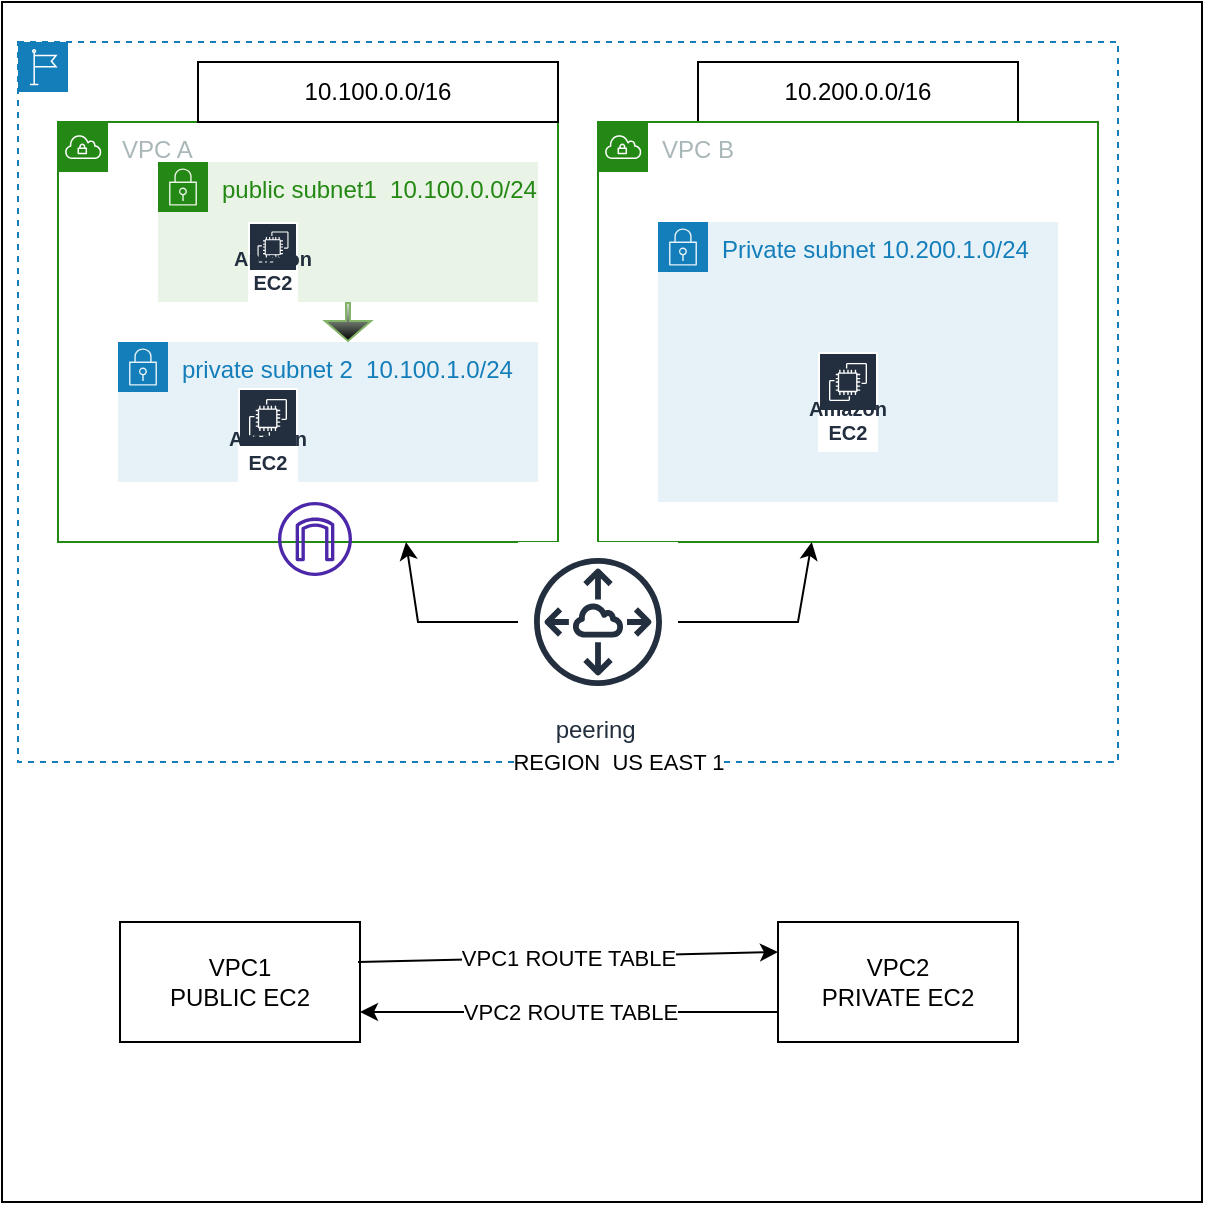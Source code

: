 <mxfile version="20.3.3" type="github">
  <diagram id="CVww0ftJoKCctODffBGG" name="Page-1">
    <mxGraphModel dx="1102" dy="525" grid="1" gridSize="10" guides="1" tooltips="1" connect="1" arrows="1" fold="1" page="1" pageScale="1" pageWidth="850" pageHeight="1100" math="0" shadow="0">
      <root>
        <mxCell id="0" />
        <mxCell id="1" parent="0" />
        <mxCell id="0uQS8K5Ed1sqA80ha8CV-1" value="" style="whiteSpace=wrap;html=1;aspect=fixed;" vertex="1" parent="1">
          <mxGeometry x="112" y="70" width="600" height="600" as="geometry" />
        </mxCell>
        <mxCell id="0uQS8K5Ed1sqA80ha8CV-2" value="" style="points=[[0,0],[0.25,0],[0.5,0],[0.75,0],[1,0],[1,0.25],[1,0.5],[1,0.75],[1,1],[0.75,1],[0.5,1],[0.25,1],[0,1],[0,0.75],[0,0.5],[0,0.25]];outlineConnect=0;gradientColor=none;html=1;whiteSpace=wrap;fontSize=12;fontStyle=0;container=1;pointerEvents=0;collapsible=0;recursiveResize=0;shape=mxgraph.aws4.group;grIcon=mxgraph.aws4.group_region;strokeColor=#147EBA;fillColor=none;verticalAlign=top;align=left;spacingLeft=30;fontColor=#147EBA;dashed=1;" vertex="1" parent="1">
          <mxGeometry x="120" y="90" width="550" height="360" as="geometry" />
        </mxCell>
        <mxCell id="0uQS8K5Ed1sqA80ha8CV-34" value="10.200.0.0/16" style="rounded=0;whiteSpace=wrap;html=1;" vertex="1" parent="0uQS8K5Ed1sqA80ha8CV-2">
          <mxGeometry x="340" y="10" width="160" height="30" as="geometry" />
        </mxCell>
        <mxCell id="0uQS8K5Ed1sqA80ha8CV-3" value="VPC A" style="points=[[0,0],[0.25,0],[0.5,0],[0.75,0],[1,0],[1,0.25],[1,0.5],[1,0.75],[1,1],[0.75,1],[0.5,1],[0.25,1],[0,1],[0,0.75],[0,0.5],[0,0.25]];outlineConnect=0;gradientColor=none;html=1;whiteSpace=wrap;fontSize=12;fontStyle=0;container=1;pointerEvents=0;collapsible=0;recursiveResize=0;shape=mxgraph.aws4.group;grIcon=mxgraph.aws4.group_vpc;strokeColor=#248814;fillColor=none;verticalAlign=top;align=left;spacingLeft=30;fontColor=#AAB7B8;dashed=0;" vertex="1" parent="1">
          <mxGeometry x="140" y="130" width="250" height="210" as="geometry" />
        </mxCell>
        <mxCell id="0uQS8K5Ed1sqA80ha8CV-4" value="public subnet1&amp;nbsp; 10.100.0.0/24" style="points=[[0,0],[0.25,0],[0.5,0],[0.75,0],[1,0],[1,0.25],[1,0.5],[1,0.75],[1,1],[0.75,1],[0.5,1],[0.25,1],[0,1],[0,0.75],[0,0.5],[0,0.25]];outlineConnect=0;gradientColor=none;html=1;whiteSpace=wrap;fontSize=12;fontStyle=0;container=1;pointerEvents=0;collapsible=0;recursiveResize=0;shape=mxgraph.aws4.group;grIcon=mxgraph.aws4.group_security_group;grStroke=0;strokeColor=#248814;fillColor=#E9F3E6;verticalAlign=top;align=left;spacingLeft=30;fontColor=#248814;dashed=0;" vertex="1" parent="1">
          <mxGeometry x="190" y="150" width="190" height="70" as="geometry" />
        </mxCell>
        <mxCell id="0uQS8K5Ed1sqA80ha8CV-6" value="VPC B" style="points=[[0,0],[0.25,0],[0.5,0],[0.75,0],[1,0],[1,0.25],[1,0.5],[1,0.75],[1,1],[0.75,1],[0.5,1],[0.25,1],[0,1],[0,0.75],[0,0.5],[0,0.25]];outlineConnect=0;gradientColor=none;html=1;whiteSpace=wrap;fontSize=12;fontStyle=0;container=1;pointerEvents=0;collapsible=0;recursiveResize=0;shape=mxgraph.aws4.group;grIcon=mxgraph.aws4.group_vpc;strokeColor=#248814;fillColor=none;verticalAlign=top;align=left;spacingLeft=30;fontColor=#AAB7B8;dashed=0;" vertex="1" parent="1">
          <mxGeometry x="410" y="130" width="250" height="210" as="geometry" />
        </mxCell>
        <mxCell id="0uQS8K5Ed1sqA80ha8CV-41" value="Private subnet 10.200.1.0/24" style="points=[[0,0],[0.25,0],[0.5,0],[0.75,0],[1,0],[1,0.25],[1,0.5],[1,0.75],[1,1],[0.75,1],[0.5,1],[0.25,1],[0,1],[0,0.75],[0,0.5],[0,0.25]];outlineConnect=0;gradientColor=none;html=1;whiteSpace=wrap;fontSize=12;fontStyle=0;container=1;pointerEvents=0;collapsible=0;recursiveResize=0;shape=mxgraph.aws4.group;grIcon=mxgraph.aws4.group_security_group;grStroke=0;strokeColor=#147EBA;fillColor=#E6F2F8;verticalAlign=top;align=left;spacingLeft=30;fontColor=#147EBA;dashed=0;" vertex="1" parent="0uQS8K5Ed1sqA80ha8CV-6">
          <mxGeometry x="30" y="50" width="200" height="140" as="geometry" />
        </mxCell>
        <mxCell id="0uQS8K5Ed1sqA80ha8CV-43" value="Amazon EC2" style="sketch=0;outlineConnect=0;fontColor=#232F3E;gradientColor=none;strokeColor=#ffffff;fillColor=#232F3E;dashed=0;verticalLabelPosition=middle;verticalAlign=bottom;align=center;html=1;whiteSpace=wrap;fontSize=10;fontStyle=1;spacing=3;shape=mxgraph.aws4.productIcon;prIcon=mxgraph.aws4.ec2;" vertex="1" parent="0uQS8K5Ed1sqA80ha8CV-41">
          <mxGeometry x="80" y="65" width="30" height="50" as="geometry" />
        </mxCell>
        <mxCell id="0uQS8K5Ed1sqA80ha8CV-9" value="" style="endArrow=classic;startArrow=classic;html=1;rounded=0;entryX=0.696;entryY=1;entryDx=0;entryDy=0;entryPerimeter=0;" edge="1" parent="1" source="0uQS8K5Ed1sqA80ha8CV-6" target="0uQS8K5Ed1sqA80ha8CV-3">
          <mxGeometry width="50" height="50" relative="1" as="geometry">
            <mxPoint x="400" y="300" as="sourcePoint" />
            <mxPoint x="450" y="250" as="targetPoint" />
            <Array as="points">
              <mxPoint x="510" y="380" />
              <mxPoint x="320" y="380" />
            </Array>
          </mxGeometry>
        </mxCell>
        <mxCell id="0uQS8K5Ed1sqA80ha8CV-12" value="peering&amp;nbsp;" style="sketch=0;outlineConnect=0;fontColor=#232F3E;gradientColor=none;strokeColor=#232F3E;fillColor=#ffffff;dashed=0;verticalLabelPosition=bottom;verticalAlign=top;align=center;html=1;fontSize=12;fontStyle=0;aspect=fixed;shape=mxgraph.aws4.resourceIcon;resIcon=mxgraph.aws4.peering;" vertex="1" parent="1">
          <mxGeometry x="370" y="340" width="80" height="80" as="geometry" />
        </mxCell>
        <mxCell id="0uQS8K5Ed1sqA80ha8CV-14" value="" style="sketch=0;outlineConnect=0;fontColor=#232F3E;gradientColor=none;fillColor=#4D27AA;strokeColor=none;dashed=0;verticalLabelPosition=bottom;verticalAlign=top;align=center;html=1;fontSize=12;fontStyle=0;aspect=fixed;pointerEvents=1;shape=mxgraph.aws4.internet_gateway;" vertex="1" parent="1">
          <mxGeometry x="250" y="320" width="37" height="37" as="geometry" />
        </mxCell>
        <mxCell id="0uQS8K5Ed1sqA80ha8CV-20" value="VPC1&lt;br&gt;PUBLIC EC2" style="rounded=0;whiteSpace=wrap;html=1;" vertex="1" parent="1">
          <mxGeometry x="171" y="530" width="120" height="60" as="geometry" />
        </mxCell>
        <mxCell id="0uQS8K5Ed1sqA80ha8CV-21" value="VPC2&lt;br&gt;PRIVATE EC2" style="rounded=0;whiteSpace=wrap;html=1;" vertex="1" parent="1">
          <mxGeometry x="500" y="530" width="120" height="60" as="geometry" />
        </mxCell>
        <mxCell id="0uQS8K5Ed1sqA80ha8CV-22" value="" style="endArrow=classic;html=1;rounded=0;" edge="1" parent="1">
          <mxGeometry relative="1" as="geometry">
            <mxPoint x="370" y="450" as="sourcePoint" />
            <mxPoint x="470" y="450" as="targetPoint" />
          </mxGeometry>
        </mxCell>
        <mxCell id="0uQS8K5Ed1sqA80ha8CV-23" value="Label" style="edgeLabel;resizable=0;html=1;align=center;verticalAlign=middle;" connectable="0" vertex="1" parent="0uQS8K5Ed1sqA80ha8CV-22">
          <mxGeometry relative="1" as="geometry" />
        </mxCell>
        <mxCell id="0uQS8K5Ed1sqA80ha8CV-24" value="" style="endArrow=classic;html=1;rounded=0;" edge="1" parent="1">
          <mxGeometry relative="1" as="geometry">
            <mxPoint x="370" y="450" as="sourcePoint" />
            <mxPoint x="470" y="450" as="targetPoint" />
          </mxGeometry>
        </mxCell>
        <mxCell id="0uQS8K5Ed1sqA80ha8CV-25" value="REGION&amp;nbsp; US EAST 1" style="edgeLabel;resizable=0;html=1;align=center;verticalAlign=middle;" connectable="0" vertex="1" parent="0uQS8K5Ed1sqA80ha8CV-24">
          <mxGeometry relative="1" as="geometry" />
        </mxCell>
        <mxCell id="0uQS8K5Ed1sqA80ha8CV-26" value="" style="endArrow=classic;html=1;rounded=0;entryX=0;entryY=0.25;entryDx=0;entryDy=0;" edge="1" parent="1" target="0uQS8K5Ed1sqA80ha8CV-21">
          <mxGeometry relative="1" as="geometry">
            <mxPoint x="290" y="550" as="sourcePoint" />
            <mxPoint x="390" y="550" as="targetPoint" />
          </mxGeometry>
        </mxCell>
        <mxCell id="0uQS8K5Ed1sqA80ha8CV-27" value="VPC1 ROUTE TABLE" style="edgeLabel;resizable=0;html=1;align=center;verticalAlign=middle;" connectable="0" vertex="1" parent="0uQS8K5Ed1sqA80ha8CV-26">
          <mxGeometry relative="1" as="geometry">
            <mxPoint as="offset" />
          </mxGeometry>
        </mxCell>
        <mxCell id="0uQS8K5Ed1sqA80ha8CV-31" value="" style="endArrow=classic;html=1;rounded=0;entryX=1;entryY=0.75;entryDx=0;entryDy=0;exitX=0;exitY=0.75;exitDx=0;exitDy=0;" edge="1" parent="1" source="0uQS8K5Ed1sqA80ha8CV-21" target="0uQS8K5Ed1sqA80ha8CV-20">
          <mxGeometry relative="1" as="geometry">
            <mxPoint x="330" y="590" as="sourcePoint" />
            <mxPoint x="430" y="590" as="targetPoint" />
            <Array as="points" />
          </mxGeometry>
        </mxCell>
        <mxCell id="0uQS8K5Ed1sqA80ha8CV-32" value="VPC2 ROUTE TABLE" style="edgeLabel;resizable=0;html=1;align=center;verticalAlign=middle;" connectable="0" vertex="1" parent="0uQS8K5Ed1sqA80ha8CV-31">
          <mxGeometry relative="1" as="geometry" />
        </mxCell>
        <mxCell id="0uQS8K5Ed1sqA80ha8CV-33" value="10.100.0.0/16" style="rounded=0;whiteSpace=wrap;html=1;" vertex="1" parent="1">
          <mxGeometry x="210" y="100" width="180" height="30" as="geometry" />
        </mxCell>
        <mxCell id="0uQS8K5Ed1sqA80ha8CV-38" value="private subnet 2&amp;nbsp; 10.100.1.0/24" style="points=[[0,0],[0.25,0],[0.5,0],[0.75,0],[1,0],[1,0.25],[1,0.5],[1,0.75],[1,1],[0.75,1],[0.5,1],[0.25,1],[0,1],[0,0.75],[0,0.5],[0,0.25]];outlineConnect=0;gradientColor=none;html=1;whiteSpace=wrap;fontSize=12;fontStyle=0;container=1;pointerEvents=0;collapsible=0;recursiveResize=0;shape=mxgraph.aws4.group;grIcon=mxgraph.aws4.group_security_group;grStroke=0;strokeColor=#147EBA;fillColor=#E6F2F8;verticalAlign=top;align=left;spacingLeft=30;fontColor=#147EBA;dashed=0;" vertex="1" parent="1">
          <mxGeometry x="170" y="240" width="210" height="70" as="geometry" />
        </mxCell>
        <mxCell id="0uQS8K5Ed1sqA80ha8CV-39" value="Amazon EC2" style="sketch=0;outlineConnect=0;fontColor=#232F3E;gradientColor=none;strokeColor=#ffffff;fillColor=#232F3E;dashed=0;verticalLabelPosition=middle;verticalAlign=bottom;align=center;html=1;whiteSpace=wrap;fontSize=10;fontStyle=1;spacing=3;shape=mxgraph.aws4.productIcon;prIcon=mxgraph.aws4.ec2;" vertex="1" parent="1">
          <mxGeometry x="230" y="263" width="30" height="47" as="geometry" />
        </mxCell>
        <mxCell id="0uQS8K5Ed1sqA80ha8CV-42" value="Amazon EC2" style="sketch=0;outlineConnect=0;fontColor=#232F3E;gradientColor=none;strokeColor=#ffffff;fillColor=#232F3E;dashed=0;verticalLabelPosition=middle;verticalAlign=bottom;align=center;html=1;whiteSpace=wrap;fontSize=10;fontStyle=1;spacing=3;shape=mxgraph.aws4.productIcon;prIcon=mxgraph.aws4.ec2;" vertex="1" parent="1">
          <mxGeometry x="235" y="180" width="25" height="40" as="geometry" />
        </mxCell>
        <mxCell id="0uQS8K5Ed1sqA80ha8CV-44" value="" style="shape=flexArrow;endArrow=classic;html=1;rounded=0;exitX=0.5;exitY=1;exitDx=0;exitDy=0;width=2;endSize=3;strokeColor=#82b366;fillColor=#d5e8d4;gradientColor=default;" edge="1" parent="1" source="0uQS8K5Ed1sqA80ha8CV-4">
          <mxGeometry width="50" height="50" relative="1" as="geometry">
            <mxPoint x="291" y="240" as="sourcePoint" />
            <mxPoint x="285" y="240" as="targetPoint" />
          </mxGeometry>
        </mxCell>
      </root>
    </mxGraphModel>
  </diagram>
</mxfile>
